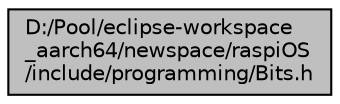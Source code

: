 digraph "D:/Pool/eclipse-workspace_aarch64/newspace/raspiOS/include/programming/Bits.h"
{
  edge [fontname="Helvetica",fontsize="10",labelfontname="Helvetica",labelfontsize="10"];
  node [fontname="Helvetica",fontsize="10",shape=record];
  Node2300 [label="D:/Pool/eclipse-workspace\l_aarch64/newspace/raspiOS\l/include/programming/Bits.h",height=0.2,width=0.4,color="black", fillcolor="grey75", style="filled", fontcolor="black"];
}
